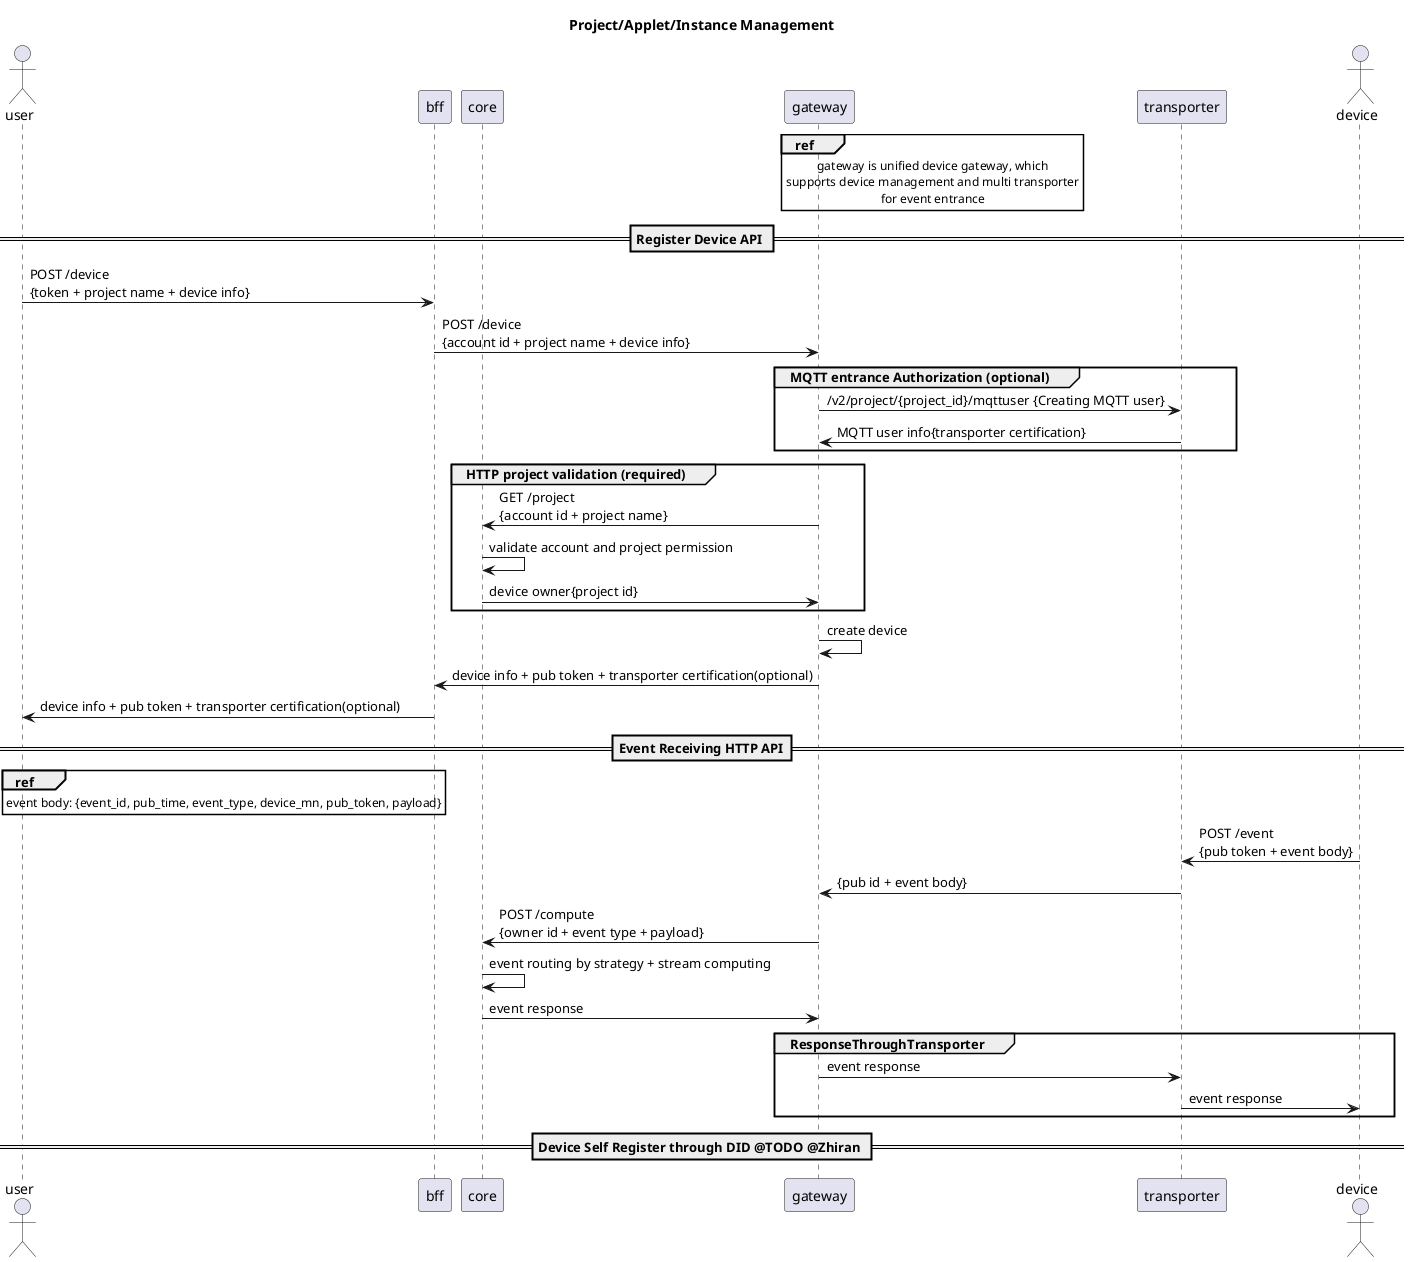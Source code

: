 @startuml

title: Project/Applet/Instance Management

actor       "user"          as cli
participant "bff"           as bff
participant "core"          as core
participant "gateway"       as gw
participant "transporter"   as trsp
actor       "device"        as dev

ref over gw
gateway is unified device gateway, which
supports device management and multi transporter
for event entrance
end ref

== Register Device API ==

cli  -> bff:  POST /device\n{token + project name + device info}
bff  -> gw:   POST /device\n{account id + project name + device info}

group MQTT entrance Authorization (optional)
gw   -> trsp: /v2/project/{project_id}/mqttuser {Creating MQTT user}
trsp -> gw:   MQTT user info{transporter certification}
end

group HTTP project validation (required)
gw   -> core: GET /project\n{account id + project name}
core -> core: validate account and project permission
core -> gw:   device owner{project id}
end

gw   -> gw:   create device
gw   -> bff:  device info + pub token + transporter certification(optional)
bff  -> cli:  device info + pub token + transporter certification(optional)

== Event Receiving HTTP API==

ref over cli
event body: {event_id, pub_time, event_type, device_mn, pub_token, payload}
end ref
dev  -> trsp: POST /event\n{pub token + event body}
trsp -> gw:   {pub id + event body}
gw   -> core: POST /compute\n{owner id + event type + payload}
core -> core: event routing by strategy + stream computing
core -> gw:   event response
group ResponseThroughTransporter
gw -> trsp:  event response
trsp -> dev: event response
end

== Device Self Register through DID @TODO @Zhiran ==

@enduml
